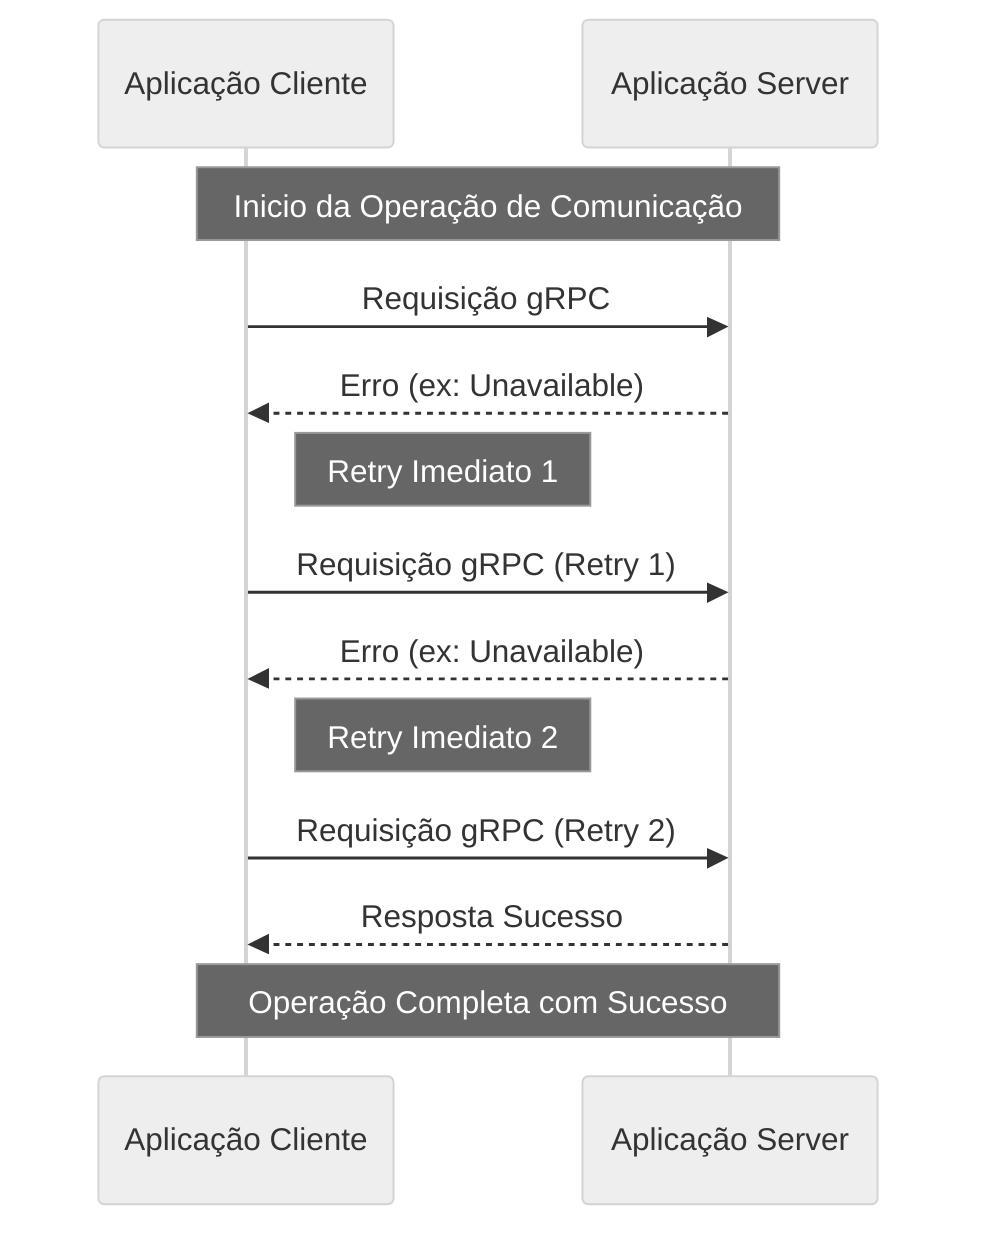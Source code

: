 %%{init: {'theme':'neutral'}}%%
sequenceDiagram
    participant App1 as Aplicação Cliente
    participant Server as Aplicação Server

    Note over App1,Server: Inicio da Operação de Comunicação
    App1->>Server: Requisição gRPC
    Server-->>App1: Erro (ex: Unavailable)
    Note right of App1: Retry Imediato 1
    App1->>Server: Requisição gRPC (Retry 1)
    Server-->>App1: Erro (ex: Unavailable)
    Note right of App1: Retry Imediato 2
    App1->>Server: Requisição gRPC (Retry 2)
    Server-->>App1: Resposta Sucesso
    Note over App1,Server: Operação Completa com Sucesso